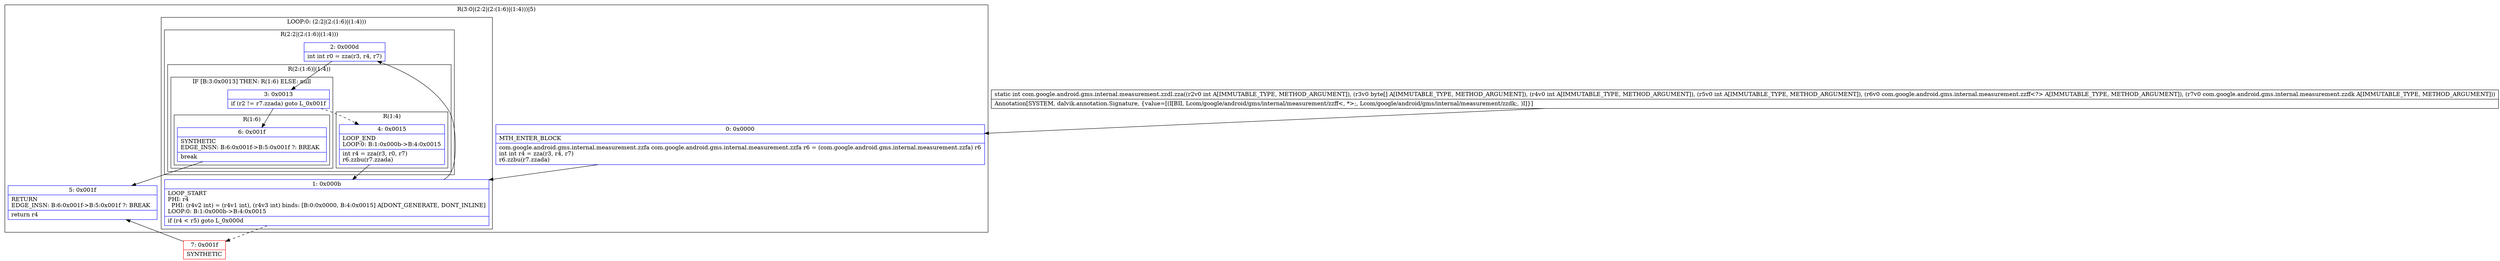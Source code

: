digraph "CFG forcom.google.android.gms.internal.measurement.zzdl.zza(I[BIILcom\/google\/android\/gms\/internal\/measurement\/zzff;Lcom\/google\/android\/gms\/internal\/measurement\/zzdk;)I" {
subgraph cluster_Region_748548408 {
label = "R(3:0|(2:2|(2:(1:6)|(1:4)))|5)";
node [shape=record,color=blue];
Node_0 [shape=record,label="{0\:\ 0x0000|MTH_ENTER_BLOCK\l|com.google.android.gms.internal.measurement.zzfa com.google.android.gms.internal.measurement.zzfa r6 = (com.google.android.gms.internal.measurement.zzfa) r6\lint int r4 = zza(r3, r4, r7)\lr6.zzbu(r7.zzada)\l}"];
subgraph cluster_LoopRegion_1672221274 {
label = "LOOP:0: (2:2|(2:(1:6)|(1:4)))";
node [shape=record,color=blue];
Node_1 [shape=record,label="{1\:\ 0x000b|LOOP_START\lPHI: r4 \l  PHI: (r4v2 int) = (r4v1 int), (r4v3 int) binds: [B:0:0x0000, B:4:0x0015] A[DONT_GENERATE, DONT_INLINE]\lLOOP:0: B:1:0x000b\-\>B:4:0x0015\l|if (r4 \< r5) goto L_0x000d\l}"];
subgraph cluster_Region_315658794 {
label = "R(2:2|(2:(1:6)|(1:4)))";
node [shape=record,color=blue];
Node_2 [shape=record,label="{2\:\ 0x000d|int int r0 = zza(r3, r4, r7)\l}"];
subgraph cluster_Region_545711955 {
label = "R(2:(1:6)|(1:4))";
node [shape=record,color=blue];
subgraph cluster_IfRegion_1349114225 {
label = "IF [B:3:0x0013] THEN: R(1:6) ELSE: null";
node [shape=record,color=blue];
Node_3 [shape=record,label="{3\:\ 0x0013|if (r2 != r7.zzada) goto L_0x001f\l}"];
subgraph cluster_Region_957443676 {
label = "R(1:6)";
node [shape=record,color=blue];
Node_6 [shape=record,label="{6\:\ 0x001f|SYNTHETIC\lEDGE_INSN: B:6:0x001f\-\>B:5:0x001f ?: BREAK  \l|break\l}"];
}
}
subgraph cluster_Region_1819267676 {
label = "R(1:4)";
node [shape=record,color=blue];
Node_4 [shape=record,label="{4\:\ 0x0015|LOOP_END\lLOOP:0: B:1:0x000b\-\>B:4:0x0015\l|int r4 = zza(r3, r0, r7)\lr6.zzbu(r7.zzada)\l}"];
}
}
}
}
Node_5 [shape=record,label="{5\:\ 0x001f|RETURN\lEDGE_INSN: B:6:0x001f\-\>B:5:0x001f ?: BREAK  \l|return r4\l}"];
}
Node_7 [shape=record,color=red,label="{7\:\ 0x001f|SYNTHETIC\l}"];
MethodNode[shape=record,label="{static int com.google.android.gms.internal.measurement.zzdl.zza((r2v0 int A[IMMUTABLE_TYPE, METHOD_ARGUMENT]), (r3v0 byte[] A[IMMUTABLE_TYPE, METHOD_ARGUMENT]), (r4v0 int A[IMMUTABLE_TYPE, METHOD_ARGUMENT]), (r5v0 int A[IMMUTABLE_TYPE, METHOD_ARGUMENT]), (r6v0 com.google.android.gms.internal.measurement.zzff\<?\> A[IMMUTABLE_TYPE, METHOD_ARGUMENT]), (r7v0 com.google.android.gms.internal.measurement.zzdk A[IMMUTABLE_TYPE, METHOD_ARGUMENT]))  | Annotation[SYSTEM, dalvik.annotation.Signature, \{value=[(I[BII, Lcom\/google\/android\/gms\/internal\/measurement\/zzff\<, *\>;, Lcom\/google\/android\/gms\/internal\/measurement\/zzdk;, )I]\}]\l}"];
MethodNode -> Node_0;
Node_0 -> Node_1;
Node_1 -> Node_2;
Node_1 -> Node_7[style=dashed];
Node_2 -> Node_3;
Node_3 -> Node_4[style=dashed];
Node_3 -> Node_6;
Node_6 -> Node_5;
Node_4 -> Node_1;
Node_7 -> Node_5;
}

